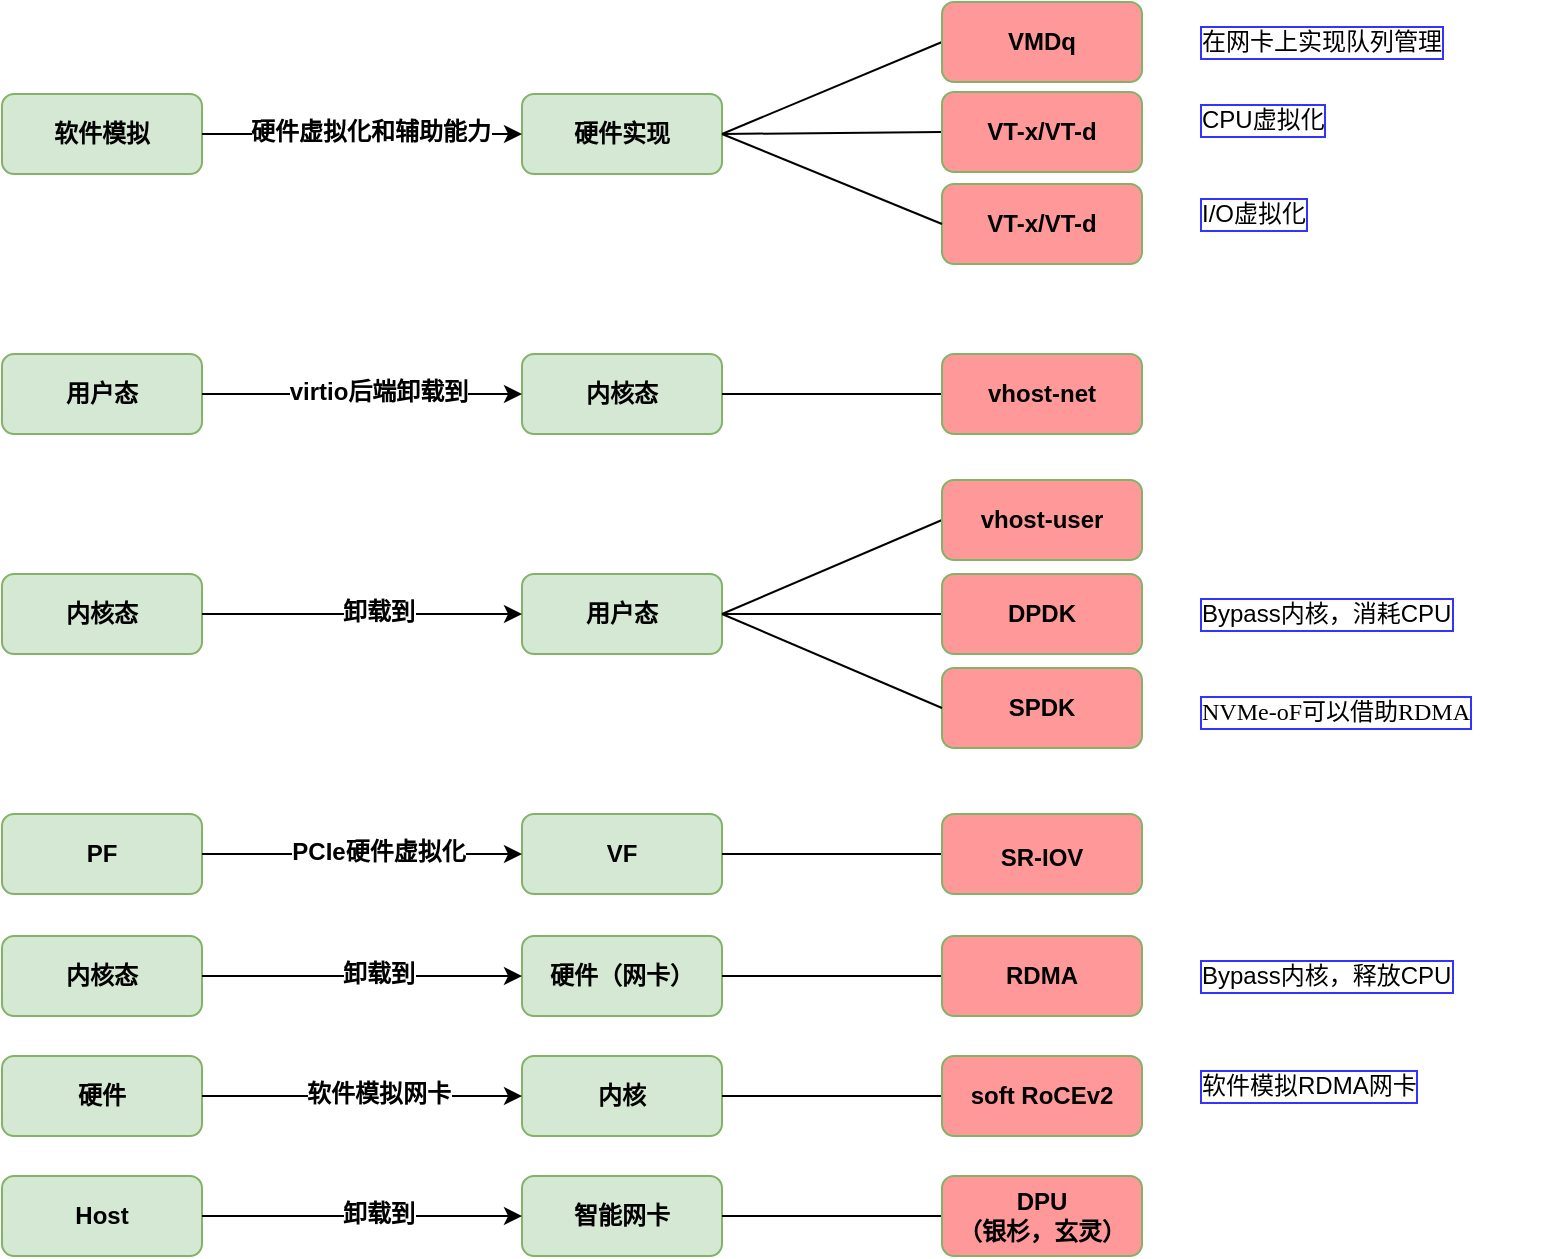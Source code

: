 <mxfile version="27.0.6">
  <diagram name="第 1 页" id="iC6CyAPzZbLOwijpjETG">
    <mxGraphModel dx="1234" dy="774" grid="1" gridSize="10" guides="1" tooltips="1" connect="1" arrows="1" fold="1" page="1" pageScale="1" pageWidth="827" pageHeight="1169" math="0" shadow="0">
      <root>
        <mxCell id="0" />
        <mxCell id="1" parent="0" />
        <mxCell id="kze3nuzcmNMjR4mC93Fa-2" value="硬件实现" style="rounded=1;whiteSpace=wrap;html=1;fontStyle=1;fillColor=#d5e8d4;strokeColor=#82b366;" parent="1" vertex="1">
          <mxGeometry x="380" y="90" width="100" height="40" as="geometry" />
        </mxCell>
        <mxCell id="kze3nuzcmNMjR4mC93Fa-12" value="" style="endArrow=none;html=1;rounded=0;exitX=1;exitY=0.5;exitDx=0;exitDy=0;entryX=0;entryY=0.5;entryDx=0;entryDy=0;" parent="1" target="DyOlxSbzqHsmyDeCPUFl-4" edge="1" source="kze3nuzcmNMjR4mC93Fa-2">
          <mxGeometry width="50" height="50" relative="1" as="geometry">
            <mxPoint x="500" y="110" as="sourcePoint" />
            <mxPoint x="590" y="90" as="targetPoint" />
          </mxGeometry>
        </mxCell>
        <mxCell id="kze3nuzcmNMjR4mC93Fa-15" value="" style="endArrow=none;html=1;rounded=0;entryX=0;entryY=0.5;entryDx=0;entryDy=0;" parent="1" edge="1" target="DyOlxSbzqHsmyDeCPUFl-5">
          <mxGeometry width="50" height="50" relative="1" as="geometry">
            <mxPoint x="480" y="110" as="sourcePoint" />
            <mxPoint x="590" y="140" as="targetPoint" />
          </mxGeometry>
        </mxCell>
        <mxCell id="DyOlxSbzqHsmyDeCPUFl-4" value="VMDq" style="rounded=1;whiteSpace=wrap;html=1;fontStyle=1;fillColor=#FF9999;strokeColor=#82b366;" vertex="1" parent="1">
          <mxGeometry x="590" y="44" width="100" height="40" as="geometry" />
        </mxCell>
        <mxCell id="DyOlxSbzqHsmyDeCPUFl-5" value="VT-x/VT-d" style="rounded=1;whiteSpace=wrap;html=1;fontStyle=1;fillColor=#FF9999;strokeColor=#82b366;" vertex="1" parent="1">
          <mxGeometry x="590" y="89" width="100" height="40" as="geometry" />
        </mxCell>
        <mxCell id="DyOlxSbzqHsmyDeCPUFl-15" value="Bypass内核，释放CPU" style="text;html=1;align=left;verticalAlign=middle;whiteSpace=wrap;rounded=0;labelBorderColor=#3333FF;" vertex="1" parent="1">
          <mxGeometry x="717" y="516" width="180" height="30" as="geometry" />
        </mxCell>
        <mxCell id="DyOlxSbzqHsmyDeCPUFl-19" value="软件模拟" style="rounded=1;whiteSpace=wrap;html=1;fontStyle=1;fillColor=#d5e8d4;strokeColor=#82b366;" vertex="1" parent="1">
          <mxGeometry x="120" y="90" width="100" height="40" as="geometry" />
        </mxCell>
        <mxCell id="DyOlxSbzqHsmyDeCPUFl-20" value="" style="endArrow=classic;html=1;rounded=0;entryX=0;entryY=0.5;entryDx=0;entryDy=0;" edge="1" parent="1" target="kze3nuzcmNMjR4mC93Fa-2">
          <mxGeometry width="50" height="50" relative="1" as="geometry">
            <mxPoint x="220" y="110" as="sourcePoint" />
            <mxPoint x="270" y="60" as="targetPoint" />
          </mxGeometry>
        </mxCell>
        <mxCell id="DyOlxSbzqHsmyDeCPUFl-21" value="&lt;span style=&quot;font-size: 12px;&quot;&gt;&lt;b&gt;硬件虚拟化和辅助能力&lt;/b&gt;&lt;/span&gt;" style="edgeLabel;html=1;align=center;verticalAlign=middle;resizable=0;points=[];" vertex="1" connectable="0" parent="DyOlxSbzqHsmyDeCPUFl-20">
          <mxGeometry x="0.1" y="1" relative="1" as="geometry">
            <mxPoint x="-4" as="offset" />
          </mxGeometry>
        </mxCell>
        <mxCell id="DyOlxSbzqHsmyDeCPUFl-22" value="内核态" style="rounded=1;whiteSpace=wrap;html=1;fontStyle=1;fillColor=#d5e8d4;strokeColor=#82b366;" vertex="1" parent="1">
          <mxGeometry x="380" y="220" width="100" height="40" as="geometry" />
        </mxCell>
        <mxCell id="DyOlxSbzqHsmyDeCPUFl-23" value="" style="endArrow=none;html=1;rounded=0;exitX=1;exitY=0.5;exitDx=0;exitDy=0;entryX=0;entryY=0.5;entryDx=0;entryDy=0;" edge="1" parent="1" source="DyOlxSbzqHsmyDeCPUFl-22" target="DyOlxSbzqHsmyDeCPUFl-25">
          <mxGeometry width="50" height="50" relative="1" as="geometry">
            <mxPoint x="500" y="240" as="sourcePoint" />
            <mxPoint x="590" y="220" as="targetPoint" />
          </mxGeometry>
        </mxCell>
        <mxCell id="DyOlxSbzqHsmyDeCPUFl-25" value="vhost-net" style="rounded=1;whiteSpace=wrap;html=1;fontStyle=1;fillColor=#FF9999;strokeColor=#82b366;" vertex="1" parent="1">
          <mxGeometry x="590" y="220" width="100" height="40" as="geometry" />
        </mxCell>
        <mxCell id="DyOlxSbzqHsmyDeCPUFl-27" value="用户态" style="rounded=1;whiteSpace=wrap;html=1;fontStyle=1;fillColor=#d5e8d4;strokeColor=#82b366;" vertex="1" parent="1">
          <mxGeometry x="120" y="220" width="100" height="40" as="geometry" />
        </mxCell>
        <mxCell id="DyOlxSbzqHsmyDeCPUFl-28" value="" style="endArrow=classic;html=1;rounded=0;entryX=0;entryY=0.5;entryDx=0;entryDy=0;" edge="1" parent="1" target="DyOlxSbzqHsmyDeCPUFl-22">
          <mxGeometry width="50" height="50" relative="1" as="geometry">
            <mxPoint x="220" y="240" as="sourcePoint" />
            <mxPoint x="270" y="190" as="targetPoint" />
          </mxGeometry>
        </mxCell>
        <mxCell id="DyOlxSbzqHsmyDeCPUFl-29" value="&lt;b&gt;&lt;font style=&quot;font-size: 12px;&quot;&gt;virtio后端卸载到&lt;/font&gt;&lt;/b&gt;" style="edgeLabel;html=1;align=center;verticalAlign=middle;resizable=0;points=[];" vertex="1" connectable="0" parent="DyOlxSbzqHsmyDeCPUFl-28">
          <mxGeometry x="0.1" y="1" relative="1" as="geometry">
            <mxPoint as="offset" />
          </mxGeometry>
        </mxCell>
        <mxCell id="DyOlxSbzqHsmyDeCPUFl-30" value="用户态" style="rounded=1;whiteSpace=wrap;html=1;fontStyle=1;fillColor=#d5e8d4;strokeColor=#82b366;" vertex="1" parent="1">
          <mxGeometry x="380" y="330" width="100" height="40" as="geometry" />
        </mxCell>
        <mxCell id="DyOlxSbzqHsmyDeCPUFl-31" value="" style="endArrow=none;html=1;rounded=0;exitX=1;exitY=0.5;exitDx=0;exitDy=0;entryX=0;entryY=0.5;entryDx=0;entryDy=0;" edge="1" parent="1" source="DyOlxSbzqHsmyDeCPUFl-30" target="DyOlxSbzqHsmyDeCPUFl-33">
          <mxGeometry width="50" height="50" relative="1" as="geometry">
            <mxPoint x="500" y="350" as="sourcePoint" />
            <mxPoint x="590" y="330" as="targetPoint" />
          </mxGeometry>
        </mxCell>
        <mxCell id="DyOlxSbzqHsmyDeCPUFl-32" value="" style="endArrow=none;html=1;rounded=0;entryX=0;entryY=0.5;entryDx=0;entryDy=0;" edge="1" parent="1" target="DyOlxSbzqHsmyDeCPUFl-34">
          <mxGeometry width="50" height="50" relative="1" as="geometry">
            <mxPoint x="480" y="350" as="sourcePoint" />
            <mxPoint x="590" y="380" as="targetPoint" />
          </mxGeometry>
        </mxCell>
        <mxCell id="DyOlxSbzqHsmyDeCPUFl-33" value="vhost-user" style="rounded=1;whiteSpace=wrap;html=1;fontStyle=1;fillColor=#FF9999;strokeColor=#82b366;" vertex="1" parent="1">
          <mxGeometry x="590" y="283" width="100" height="40" as="geometry" />
        </mxCell>
        <mxCell id="DyOlxSbzqHsmyDeCPUFl-34" value="DPDK" style="rounded=1;whiteSpace=wrap;html=1;fontStyle=1;fillColor=#FF9999;strokeColor=#82b366;" vertex="1" parent="1">
          <mxGeometry x="590" y="330" width="100" height="40" as="geometry" />
        </mxCell>
        <mxCell id="DyOlxSbzqHsmyDeCPUFl-35" value="内核态" style="rounded=1;whiteSpace=wrap;html=1;fontStyle=1;fillColor=#d5e8d4;strokeColor=#82b366;" vertex="1" parent="1">
          <mxGeometry x="120" y="330" width="100" height="40" as="geometry" />
        </mxCell>
        <mxCell id="DyOlxSbzqHsmyDeCPUFl-36" value="" style="endArrow=classic;html=1;rounded=0;entryX=0;entryY=0.5;entryDx=0;entryDy=0;" edge="1" parent="1" target="DyOlxSbzqHsmyDeCPUFl-30">
          <mxGeometry width="50" height="50" relative="1" as="geometry">
            <mxPoint x="220" y="350" as="sourcePoint" />
            <mxPoint x="270" y="300" as="targetPoint" />
          </mxGeometry>
        </mxCell>
        <mxCell id="DyOlxSbzqHsmyDeCPUFl-37" value="&lt;b&gt;&lt;font style=&quot;font-size: 12px;&quot;&gt;卸载到&lt;/font&gt;&lt;/b&gt;" style="edgeLabel;html=1;align=center;verticalAlign=middle;resizable=0;points=[];" vertex="1" connectable="0" parent="DyOlxSbzqHsmyDeCPUFl-36">
          <mxGeometry x="0.1" y="1" relative="1" as="geometry">
            <mxPoint as="offset" />
          </mxGeometry>
        </mxCell>
        <mxCell id="DyOlxSbzqHsmyDeCPUFl-38" value="硬件（网卡）" style="rounded=1;whiteSpace=wrap;html=1;fontStyle=1;fillColor=#d5e8d4;strokeColor=#82b366;" vertex="1" parent="1">
          <mxGeometry x="380" y="511" width="100" height="40" as="geometry" />
        </mxCell>
        <mxCell id="DyOlxSbzqHsmyDeCPUFl-39" value="" style="endArrow=none;html=1;rounded=0;exitX=1;exitY=0.5;exitDx=0;exitDy=0;entryX=0;entryY=0.5;entryDx=0;entryDy=0;" edge="1" parent="1" source="DyOlxSbzqHsmyDeCPUFl-38" target="DyOlxSbzqHsmyDeCPUFl-41">
          <mxGeometry width="50" height="50" relative="1" as="geometry">
            <mxPoint x="500" y="531" as="sourcePoint" />
            <mxPoint x="590" y="511" as="targetPoint" />
          </mxGeometry>
        </mxCell>
        <mxCell id="DyOlxSbzqHsmyDeCPUFl-41" value="RDMA" style="rounded=1;whiteSpace=wrap;html=1;fontStyle=1;fillColor=#FF9999;strokeColor=#82b366;" vertex="1" parent="1">
          <mxGeometry x="590" y="511" width="100" height="40" as="geometry" />
        </mxCell>
        <mxCell id="DyOlxSbzqHsmyDeCPUFl-43" value="内核态" style="rounded=1;whiteSpace=wrap;html=1;fontStyle=1;fillColor=#d5e8d4;strokeColor=#82b366;" vertex="1" parent="1">
          <mxGeometry x="120" y="511" width="100" height="40" as="geometry" />
        </mxCell>
        <mxCell id="DyOlxSbzqHsmyDeCPUFl-44" value="" style="endArrow=classic;html=1;rounded=0;entryX=0;entryY=0.5;entryDx=0;entryDy=0;" edge="1" parent="1" target="DyOlxSbzqHsmyDeCPUFl-38">
          <mxGeometry width="50" height="50" relative="1" as="geometry">
            <mxPoint x="220" y="531" as="sourcePoint" />
            <mxPoint x="270" y="481" as="targetPoint" />
          </mxGeometry>
        </mxCell>
        <mxCell id="DyOlxSbzqHsmyDeCPUFl-45" value="&lt;span style=&quot;font-size: 12px;&quot;&gt;&lt;b&gt;卸载到&lt;/b&gt;&lt;/span&gt;" style="edgeLabel;html=1;align=center;verticalAlign=middle;resizable=0;points=[];" vertex="1" connectable="0" parent="DyOlxSbzqHsmyDeCPUFl-44">
          <mxGeometry x="0.1" y="1" relative="1" as="geometry">
            <mxPoint as="offset" />
          </mxGeometry>
        </mxCell>
        <mxCell id="DyOlxSbzqHsmyDeCPUFl-46" value="智能网卡" style="rounded=1;whiteSpace=wrap;html=1;fontStyle=1;fillColor=#d5e8d4;strokeColor=#82b366;" vertex="1" parent="1">
          <mxGeometry x="380" y="631" width="100" height="40" as="geometry" />
        </mxCell>
        <mxCell id="DyOlxSbzqHsmyDeCPUFl-47" value="" style="endArrow=none;html=1;rounded=0;exitX=1;exitY=0.5;exitDx=0;exitDy=0;entryX=0;entryY=0.5;entryDx=0;entryDy=0;" edge="1" parent="1" source="DyOlxSbzqHsmyDeCPUFl-46" target="DyOlxSbzqHsmyDeCPUFl-49">
          <mxGeometry width="50" height="50" relative="1" as="geometry">
            <mxPoint x="500" y="651" as="sourcePoint" />
            <mxPoint x="590" y="631" as="targetPoint" />
          </mxGeometry>
        </mxCell>
        <mxCell id="DyOlxSbzqHsmyDeCPUFl-49" value="DPU&lt;div&gt;（银杉，玄灵）&lt;/div&gt;" style="rounded=1;whiteSpace=wrap;html=1;fontStyle=1;fillColor=#FF9999;strokeColor=#82b366;" vertex="1" parent="1">
          <mxGeometry x="590" y="631" width="100" height="40" as="geometry" />
        </mxCell>
        <mxCell id="DyOlxSbzqHsmyDeCPUFl-51" value="Host" style="rounded=1;whiteSpace=wrap;html=1;fontStyle=1;fillColor=#d5e8d4;strokeColor=#82b366;" vertex="1" parent="1">
          <mxGeometry x="120" y="631" width="100" height="40" as="geometry" />
        </mxCell>
        <mxCell id="DyOlxSbzqHsmyDeCPUFl-52" value="" style="endArrow=classic;html=1;rounded=0;entryX=0;entryY=0.5;entryDx=0;entryDy=0;" edge="1" parent="1" target="DyOlxSbzqHsmyDeCPUFl-46">
          <mxGeometry width="50" height="50" relative="1" as="geometry">
            <mxPoint x="220" y="651" as="sourcePoint" />
            <mxPoint x="270" y="601" as="targetPoint" />
          </mxGeometry>
        </mxCell>
        <mxCell id="DyOlxSbzqHsmyDeCPUFl-53" value="&lt;b&gt;&lt;font style=&quot;font-size: 12px;&quot;&gt;卸载到&lt;/font&gt;&lt;/b&gt;" style="edgeLabel;html=1;align=center;verticalAlign=middle;resizable=0;points=[];" vertex="1" connectable="0" parent="DyOlxSbzqHsmyDeCPUFl-52">
          <mxGeometry x="0.1" y="1" relative="1" as="geometry">
            <mxPoint as="offset" />
          </mxGeometry>
        </mxCell>
        <mxCell id="DyOlxSbzqHsmyDeCPUFl-55" value="内核" style="rounded=1;whiteSpace=wrap;html=1;fontStyle=1;fillColor=#d5e8d4;strokeColor=#82b366;" vertex="1" parent="1">
          <mxGeometry x="380" y="571" width="100" height="40" as="geometry" />
        </mxCell>
        <mxCell id="DyOlxSbzqHsmyDeCPUFl-56" value="" style="endArrow=none;html=1;rounded=0;exitX=1;exitY=0.5;exitDx=0;exitDy=0;entryX=0;entryY=0.5;entryDx=0;entryDy=0;" edge="1" parent="1" source="DyOlxSbzqHsmyDeCPUFl-55" target="DyOlxSbzqHsmyDeCPUFl-57">
          <mxGeometry width="50" height="50" relative="1" as="geometry">
            <mxPoint x="500" y="591" as="sourcePoint" />
            <mxPoint x="590" y="571" as="targetPoint" />
          </mxGeometry>
        </mxCell>
        <mxCell id="DyOlxSbzqHsmyDeCPUFl-57" value="soft RoCEv2" style="rounded=1;whiteSpace=wrap;html=1;fontStyle=1;fillColor=#FF9999;strokeColor=#82b366;" vertex="1" parent="1">
          <mxGeometry x="590" y="571" width="100" height="40" as="geometry" />
        </mxCell>
        <mxCell id="DyOlxSbzqHsmyDeCPUFl-58" value="硬件" style="rounded=1;whiteSpace=wrap;html=1;fontStyle=1;fillColor=#d5e8d4;strokeColor=#82b366;" vertex="1" parent="1">
          <mxGeometry x="120" y="571" width="100" height="40" as="geometry" />
        </mxCell>
        <mxCell id="DyOlxSbzqHsmyDeCPUFl-59" value="" style="endArrow=classic;html=1;rounded=0;entryX=0;entryY=0.5;entryDx=0;entryDy=0;" edge="1" parent="1" target="DyOlxSbzqHsmyDeCPUFl-55">
          <mxGeometry width="50" height="50" relative="1" as="geometry">
            <mxPoint x="220" y="591" as="sourcePoint" />
            <mxPoint x="270" y="541" as="targetPoint" />
          </mxGeometry>
        </mxCell>
        <mxCell id="DyOlxSbzqHsmyDeCPUFl-60" value="&lt;b&gt;&lt;font style=&quot;font-size: 12px;&quot;&gt;软件模拟网卡&lt;/font&gt;&lt;/b&gt;" style="edgeLabel;html=1;align=center;verticalAlign=middle;resizable=0;points=[];" vertex="1" connectable="0" parent="DyOlxSbzqHsmyDeCPUFl-59">
          <mxGeometry x="0.1" y="1" relative="1" as="geometry">
            <mxPoint as="offset" />
          </mxGeometry>
        </mxCell>
        <mxCell id="DyOlxSbzqHsmyDeCPUFl-61" value="Bypass内核，消耗CPU" style="text;html=1;align=left;verticalAlign=middle;whiteSpace=wrap;rounded=0;labelBorderColor=#3333FF;" vertex="1" parent="1">
          <mxGeometry x="717" y="335" width="180" height="30" as="geometry" />
        </mxCell>
        <mxCell id="DyOlxSbzqHsmyDeCPUFl-64" value="在网卡上实现队列管理" style="text;html=1;align=left;verticalAlign=middle;whiteSpace=wrap;rounded=0;labelBorderColor=#3333FF;" vertex="1" parent="1">
          <mxGeometry x="717" y="49" width="180" height="30" as="geometry" />
        </mxCell>
        <mxCell id="DyOlxSbzqHsmyDeCPUFl-65" value="SPDK" style="rounded=1;whiteSpace=wrap;html=1;fontStyle=1;fillColor=#FF9999;strokeColor=#82b366;" vertex="1" parent="1">
          <mxGeometry x="590" y="377" width="100" height="40" as="geometry" />
        </mxCell>
        <mxCell id="DyOlxSbzqHsmyDeCPUFl-67" value="" style="endArrow=none;html=1;rounded=0;entryX=0;entryY=0.5;entryDx=0;entryDy=0;exitX=1;exitY=0.5;exitDx=0;exitDy=0;" edge="1" parent="1" source="DyOlxSbzqHsmyDeCPUFl-30" target="DyOlxSbzqHsmyDeCPUFl-65">
          <mxGeometry width="50" height="50" relative="1" as="geometry">
            <mxPoint x="470" y="390" as="sourcePoint" />
            <mxPoint x="660" y="370" as="targetPoint" />
          </mxGeometry>
        </mxCell>
        <mxCell id="DyOlxSbzqHsmyDeCPUFl-68" value="&lt;span style=&quot;caret-color: rgb(0, 0, 0); font-family: -webkit-standard;&quot;&gt;&lt;font style=&quot;font-size: 12px;&quot;&gt;NVMe-oF可以借助RDMA&lt;/font&gt;&lt;/span&gt;" style="text;html=1;align=left;verticalAlign=middle;whiteSpace=wrap;rounded=0;labelBorderColor=#3333FF;" vertex="1" parent="1">
          <mxGeometry x="717" y="384" width="180" height="30" as="geometry" />
        </mxCell>
        <mxCell id="DyOlxSbzqHsmyDeCPUFl-69" value="VF" style="rounded=1;whiteSpace=wrap;html=1;fontStyle=1;fillColor=#d5e8d4;strokeColor=#82b366;" vertex="1" parent="1">
          <mxGeometry x="380" y="450" width="100" height="40" as="geometry" />
        </mxCell>
        <mxCell id="DyOlxSbzqHsmyDeCPUFl-70" value="" style="endArrow=none;html=1;rounded=0;exitX=1;exitY=0.5;exitDx=0;exitDy=0;entryX=0;entryY=0.5;entryDx=0;entryDy=0;" edge="1" parent="1" source="DyOlxSbzqHsmyDeCPUFl-69" target="DyOlxSbzqHsmyDeCPUFl-71">
          <mxGeometry width="50" height="50" relative="1" as="geometry">
            <mxPoint x="500" y="470" as="sourcePoint" />
            <mxPoint x="590" y="450" as="targetPoint" />
          </mxGeometry>
        </mxCell>
        <mxCell id="DyOlxSbzqHsmyDeCPUFl-71" value="&lt;span style=&quot;caret-color: rgb(0, 0, 0); font-family: -webkit-standard; font-size: medium; font-weight: 400; text-align: start;&quot;&gt;​&lt;/span&gt;&lt;strong style=&quot;caret-color: rgb(0, 0, 0); text-align: start;&quot;&gt;SR-IOV&lt;/strong&gt;&lt;span style=&quot;caret-color: rgb(0, 0, 0); font-family: -webkit-standard; font-size: medium; font-weight: 400; text-align: start;&quot;&gt;​&lt;/span&gt;" style="rounded=1;whiteSpace=wrap;html=1;fontStyle=1;fillColor=#FF9999;strokeColor=#82b366;" vertex="1" parent="1">
          <mxGeometry x="590" y="450" width="100" height="40" as="geometry" />
        </mxCell>
        <mxCell id="DyOlxSbzqHsmyDeCPUFl-72" value="PF" style="rounded=1;whiteSpace=wrap;html=1;fontStyle=1;fillColor=#d5e8d4;strokeColor=#82b366;" vertex="1" parent="1">
          <mxGeometry x="120" y="450" width="100" height="40" as="geometry" />
        </mxCell>
        <mxCell id="DyOlxSbzqHsmyDeCPUFl-73" value="" style="endArrow=classic;html=1;rounded=0;entryX=0;entryY=0.5;entryDx=0;entryDy=0;" edge="1" parent="1" target="DyOlxSbzqHsmyDeCPUFl-69">
          <mxGeometry width="50" height="50" relative="1" as="geometry">
            <mxPoint x="220" y="470" as="sourcePoint" />
            <mxPoint x="270" y="420" as="targetPoint" />
          </mxGeometry>
        </mxCell>
        <mxCell id="DyOlxSbzqHsmyDeCPUFl-74" value="&lt;b&gt;&lt;font style=&quot;font-size: 12px;&quot;&gt;PCIe硬件虚拟化&lt;/font&gt;&lt;/b&gt;" style="edgeLabel;html=1;align=center;verticalAlign=middle;resizable=0;points=[];" vertex="1" connectable="0" parent="DyOlxSbzqHsmyDeCPUFl-73">
          <mxGeometry x="0.1" y="1" relative="1" as="geometry">
            <mxPoint as="offset" />
          </mxGeometry>
        </mxCell>
        <mxCell id="DyOlxSbzqHsmyDeCPUFl-75" value="VT-x/VT-d" style="rounded=1;whiteSpace=wrap;html=1;fontStyle=1;fillColor=#FF9999;strokeColor=#82b366;" vertex="1" parent="1">
          <mxGeometry x="590" y="135" width="100" height="40" as="geometry" />
        </mxCell>
        <mxCell id="DyOlxSbzqHsmyDeCPUFl-76" value="" style="endArrow=none;html=1;rounded=0;entryX=0;entryY=0.5;entryDx=0;entryDy=0;" edge="1" parent="1" target="DyOlxSbzqHsmyDeCPUFl-75">
          <mxGeometry width="50" height="50" relative="1" as="geometry">
            <mxPoint x="480" y="110" as="sourcePoint" />
            <mxPoint x="700" y="130" as="targetPoint" />
          </mxGeometry>
        </mxCell>
        <mxCell id="DyOlxSbzqHsmyDeCPUFl-78" value="CPU虚拟化" style="text;html=1;align=left;verticalAlign=middle;resizable=0;points=[];autosize=1;strokeColor=none;fillColor=none;labelBorderColor=#3333FF;" vertex="1" parent="1">
          <mxGeometry x="717" y="88" width="80" height="30" as="geometry" />
        </mxCell>
        <mxCell id="DyOlxSbzqHsmyDeCPUFl-79" value="I/O虚拟化" style="text;html=1;align=left;verticalAlign=middle;resizable=0;points=[];autosize=1;strokeColor=none;fillColor=none;labelBorderColor=#3333FF;" vertex="1" parent="1">
          <mxGeometry x="717" y="135" width="80" height="30" as="geometry" />
        </mxCell>
        <mxCell id="DyOlxSbzqHsmyDeCPUFl-80" value="软件模拟RDMA网卡" style="text;html=1;align=left;verticalAlign=middle;whiteSpace=wrap;rounded=0;labelBorderColor=#3333FF;" vertex="1" parent="1">
          <mxGeometry x="717" y="571" width="180" height="30" as="geometry" />
        </mxCell>
      </root>
    </mxGraphModel>
  </diagram>
</mxfile>
